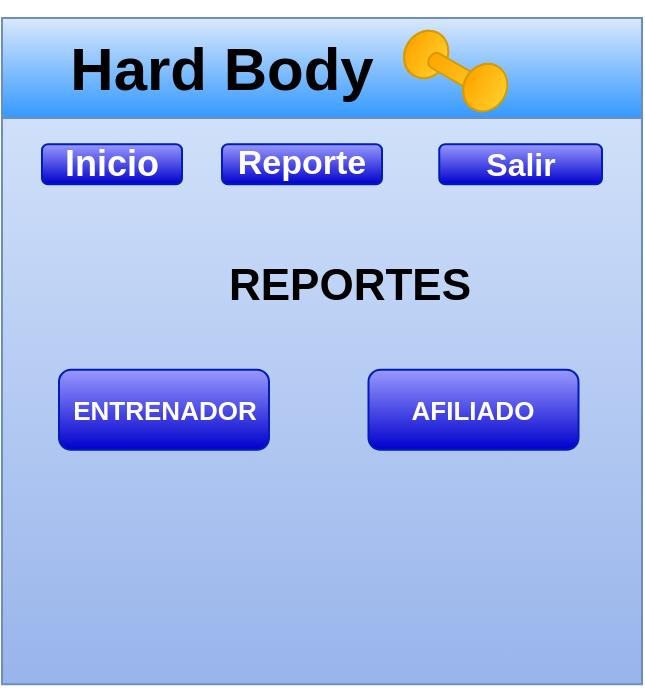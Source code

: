 <mxfile version="15.4.0" type="google"><diagram id="-Tba29UDz-mcmWzePAVf" name="Page-1"><mxGraphModel dx="868" dy="1562" grid="1" gridSize="10" guides="1" tooltips="1" connect="1" arrows="1" fold="1" page="1" pageScale="1" pageWidth="827" pageHeight="1169" math="0" shadow="0"><root><mxCell id="0"/><mxCell id="1" parent="0"/><mxCell id="8FXcF_RmPS6KfVKA6NlA-1" value="&lt;span style=&quot;color: rgba(0 , 0 , 0 , 0) ; font-family: monospace ; font-size: 0px&quot;&gt;%3CmxGraphModel%3E%3Croot%3E%3CmxCell%20id%3D%220%22%2F%3E%3CmxCell%20id%3D%221%22%20parent%3D%220%22%2F%3E%3CmxCell%20id%3D%222%22%20value%3D%22%22%20style%3D%22rounded%3D0%3BwhiteSpace%3Dwrap%3Bhtml%3D1%3BfillColor%3D%233399FF%3BgradientColor%3D%233399FF%3B%22%20vertex%3D%221%22%20parent%3D%221%22%3E%3CmxGeometry%20x%3D%2290%22%20y%3D%2290%22%20width%3D%2250%22%20height%3D%2220%22%20as%3D%22geometry%22%2F%3E%3C%2FmxCell%3E%3C%2Froot%3E%3C%2FmxGraphModel%3E&lt;/span&gt;" style="rounded=0;whiteSpace=wrap;html=1;fillColor=#dae8fc;strokeColor=#6c8ebf;gradientColor=#98B4EB;" parent="1" vertex="1"><mxGeometry x="280" y="-1020" width="320" height="333.12" as="geometry"/></mxCell><mxCell id="8FXcF_RmPS6KfVKA6NlA-2" value="" style="rounded=0;whiteSpace=wrap;html=1;fillColor=#dae8fc;strokeColor=#6c8ebf;gradientColor=#3399FF;" parent="1" vertex="1"><mxGeometry x="280" y="-1020" width="320" height="50" as="geometry"/></mxCell><mxCell id="8FXcF_RmPS6KfVKA6NlA-3" value="&lt;h1&gt;&lt;font style=&quot;font-size: 30px&quot;&gt;Hard Body&lt;/font&gt;&lt;/h1&gt;" style="text;html=1;strokeColor=none;fillColor=none;align=center;verticalAlign=middle;whiteSpace=wrap;rounded=0;" parent="1" vertex="1"><mxGeometry x="300" y="-1005" width="180" height="20" as="geometry"/></mxCell><mxCell id="8FXcF_RmPS6KfVKA6NlA-4" value="&lt;h1&gt;&lt;span style=&quot;font-size: 22px&quot;&gt;REPORTES&lt;/span&gt;&lt;/h1&gt;" style="text;html=1;strokeColor=none;fillColor=none;align=center;verticalAlign=middle;whiteSpace=wrap;rounded=0;" parent="1" vertex="1"><mxGeometry x="343.5" y="-896.88" width="220" height="20" as="geometry"/></mxCell><mxCell id="8FXcF_RmPS6KfVKA6NlA-5" value="&lt;h1 style=&quot;font-size: 18px;&quot;&gt;Inicio&lt;/h1&gt;" style="rounded=1;whiteSpace=wrap;html=1;fillColor=#9999FF;strokeColor=#001DBC;fontColor=#ffffff;gradientColor=#0000CC;fontSize=18;" parent="1" vertex="1"><mxGeometry x="300" y="-956.88" width="70" height="20" as="geometry"/></mxCell><mxCell id="8FXcF_RmPS6KfVKA6NlA-6" value="&lt;h1 style=&quot;font-size: 17px&quot;&gt;Reporte&lt;/h1&gt;" style="rounded=1;whiteSpace=wrap;html=1;fillColor=#9999FF;strokeColor=#001DBC;fontColor=#ffffff;gradientColor=#0000CC;fontSize=20;" parent="1" vertex="1"><mxGeometry x="390" y="-956.88" width="80" height="20" as="geometry"/></mxCell><mxCell id="8FXcF_RmPS6KfVKA6NlA-7" value="&lt;h2 style=&quot;font-size: 16px;&quot;&gt;Salir&lt;/h2&gt;" style="rounded=1;whiteSpace=wrap;html=1;fillColor=#9999FF;strokeColor=#001DBC;fontColor=#ffffff;gradientColor=#0000CC;fontSize=16;" parent="1" vertex="1"><mxGeometry x="498.63" y="-956.88" width="81.37" height="20" as="geometry"/></mxCell><mxCell id="8FXcF_RmPS6KfVKA6NlA-8" value="" style="group;rotation=30;" parent="1" vertex="1" connectable="0"><mxGeometry x="486.9" y="-1013.99" width="49.84" height="37.93" as="geometry"/></mxCell><mxCell id="8FXcF_RmPS6KfVKA6NlA-9" value="" style="shape=cylinder3;whiteSpace=wrap;html=1;boundedLbl=1;backgroundOutline=1;size=15;fontFamily=Tahoma;fontSize=32;strokeColor=#d79b00;rotation=120;fillColor=#ffcd28;gradientColor=#ffa500;" parent="8FXcF_RmPS6KfVKA6NlA-8" vertex="1"><mxGeometry x="-7.061" y="1.594" width="24.511" height="21.249" as="geometry"/></mxCell><mxCell id="8FXcF_RmPS6KfVKA6NlA-10" value="" style="shape=cylinder3;whiteSpace=wrap;html=1;boundedLbl=1;backgroundOutline=1;size=3;fontFamily=Tahoma;fontSize=32;strokeColor=#d79b00;rotation=120;fillColor=#ffcd28;gradientColor=#ffa500;" parent="8FXcF_RmPS6KfVKA6NlA-8" vertex="1"><mxGeometry x="17.768" y="5.1" width="8.174" height="34.424" as="geometry"/></mxCell><mxCell id="8FXcF_RmPS6KfVKA6NlA-11" value="" style="shape=cylinder3;whiteSpace=wrap;html=1;boundedLbl=1;backgroundOutline=1;size=15;fontFamily=Tahoma;fontSize=32;strokeColor=#d79b00;rotation=120;fillColor=#ffcd28;gradientColor=#ffa500;" parent="8FXcF_RmPS6KfVKA6NlA-8" vertex="1"><mxGeometry x="22.428" y="18.168" width="24.511" height="21.249" as="geometry"/></mxCell><mxCell id="8FXcF_RmPS6KfVKA6NlA-12" value="&lt;h1 style=&quot;font-size: 13px;&quot;&gt;ENTRENADOR&lt;/h1&gt;" style="rounded=1;whiteSpace=wrap;html=1;fillColor=#9999FF;strokeColor=#001DBC;fontColor=#ffffff;gradientColor=#0000CC;fontSize=13;" parent="1" vertex="1"><mxGeometry x="308.5" y="-844.13" width="105" height="40" as="geometry"/></mxCell><mxCell id="8FXcF_RmPS6KfVKA6NlA-13" value="&lt;h1 style=&quot;font-size: 13px&quot;&gt;AFILIADO&lt;/h1&gt;" style="rounded=1;whiteSpace=wrap;html=1;fillColor=#9999FF;strokeColor=#001DBC;fontColor=#ffffff;gradientColor=#0000CC;fontSize=13;" parent="1" vertex="1"><mxGeometry x="463.25" y="-844.13" width="105" height="40" as="geometry"/></mxCell></root></mxGraphModel></diagram></mxfile>